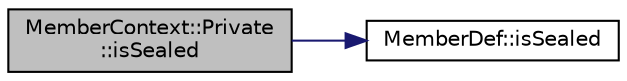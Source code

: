 digraph "MemberContext::Private::isSealed"
{
 // LATEX_PDF_SIZE
  edge [fontname="Helvetica",fontsize="10",labelfontname="Helvetica",labelfontsize="10"];
  node [fontname="Helvetica",fontsize="10",shape=record];
  rankdir="LR";
  Node1 [label="MemberContext::Private\l::isSealed",height=0.2,width=0.4,color="black", fillcolor="grey75", style="filled", fontcolor="black",tooltip=" "];
  Node1 -> Node2 [color="midnightblue",fontsize="10",style="solid",fontname="Helvetica"];
  Node2 [label="MemberDef::isSealed",height=0.2,width=0.4,color="black", fillcolor="white", style="filled",URL="$classMemberDef.html#a1b3f4fc396e748b60fd3f4057f0bba21",tooltip=" "];
}
